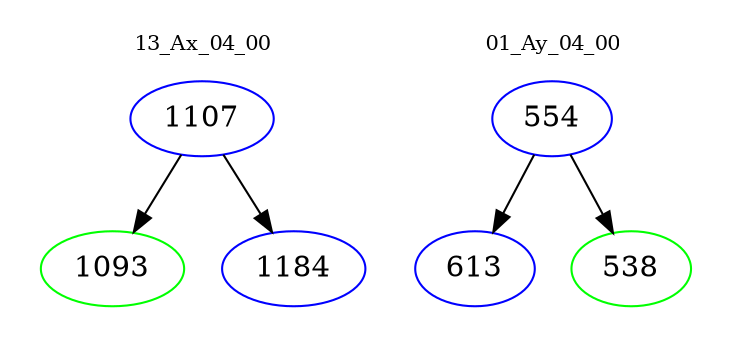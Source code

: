digraph{
subgraph cluster_0 {
color = white
label = "13_Ax_04_00";
fontsize=10;
T0_1107 [label="1107", color="blue"]
T0_1107 -> T0_1093 [color="black"]
T0_1093 [label="1093", color="green"]
T0_1107 -> T0_1184 [color="black"]
T0_1184 [label="1184", color="blue"]
}
subgraph cluster_1 {
color = white
label = "01_Ay_04_00";
fontsize=10;
T1_554 [label="554", color="blue"]
T1_554 -> T1_613 [color="black"]
T1_613 [label="613", color="blue"]
T1_554 -> T1_538 [color="black"]
T1_538 [label="538", color="green"]
}
}
